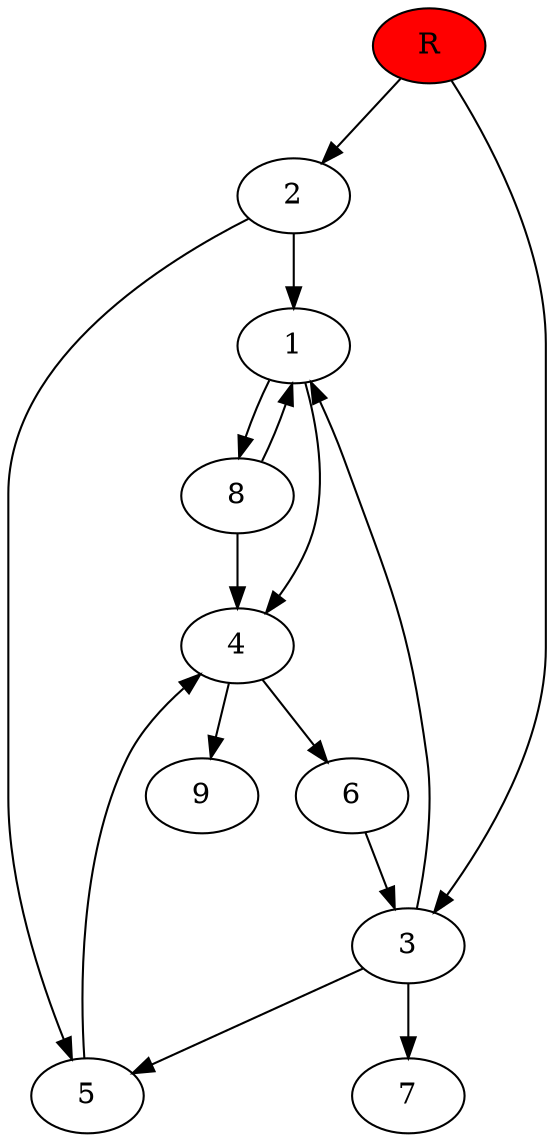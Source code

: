 digraph prb35063 {
	1
	2
	3
	4
	5
	6
	7
	8
	R [fillcolor="#ff0000" style=filled]
	1 -> 4
	1 -> 8
	2 -> 1
	2 -> 5
	3 -> 1
	3 -> 5
	3 -> 7
	4 -> 6
	4 -> 9
	5 -> 4
	6 -> 3
	8 -> 1
	8 -> 4
	R -> 2
	R -> 3
}
